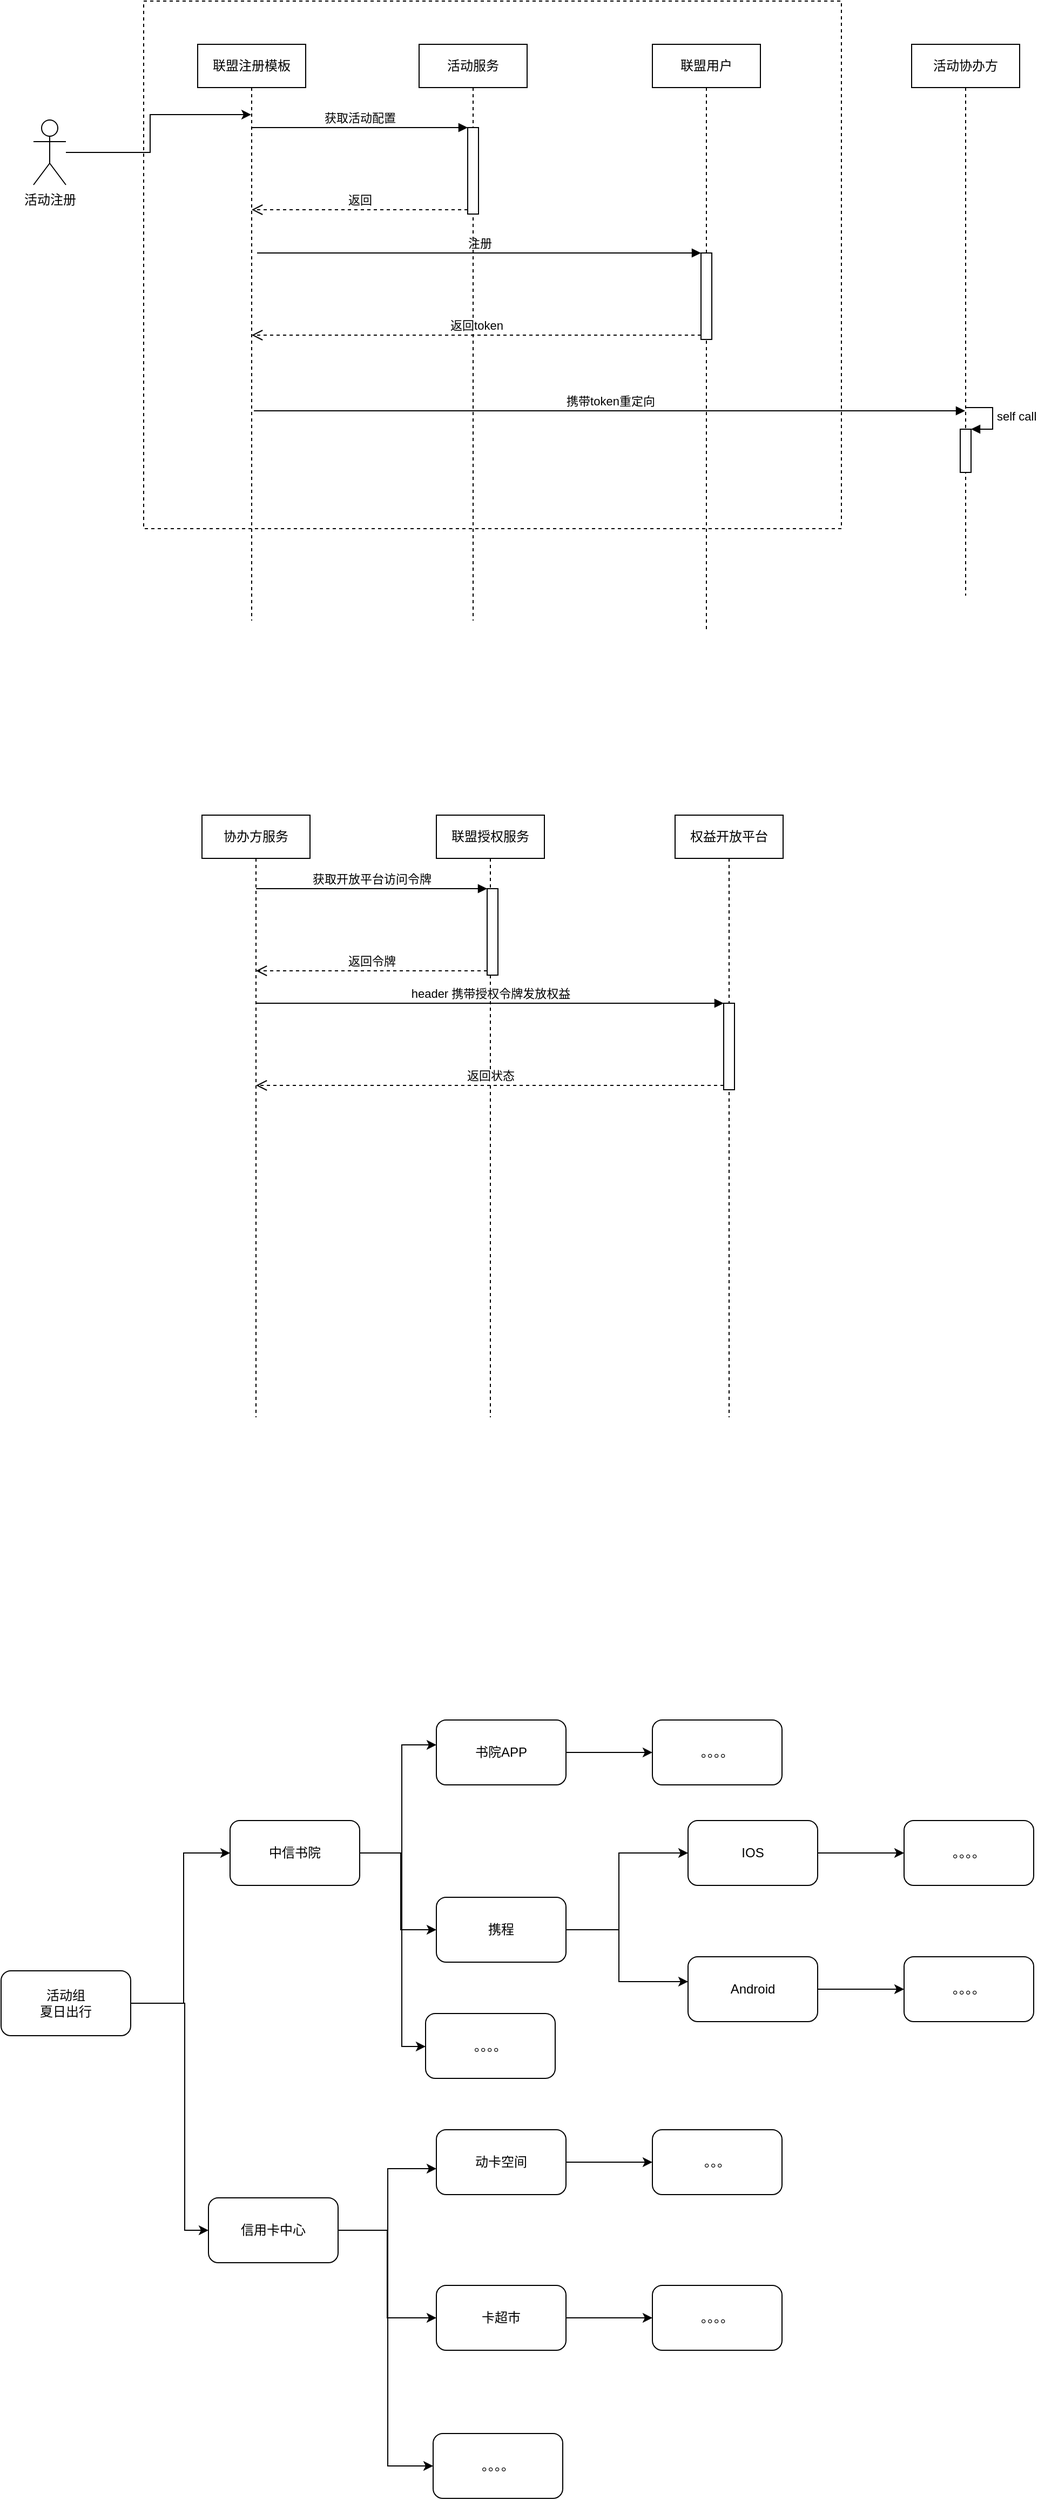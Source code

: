 <mxfile version="10.9.2" type="github"><diagram id="2-rsvBQcQOhhvl6Vn2-P" name="Page-1"><mxGraphModel dx="1798" dy="819" grid="0" gridSize="10" guides="1" tooltips="1" connect="1" arrows="1" fold="1" page="0" pageScale="1" pageWidth="827" pageHeight="1169" math="0" shadow="0"><root><mxCell id="0"/><mxCell id="1" parent="0"/><mxCell id="pWjGSrwQ8oWRbW3-3aaN-31" value="" style="rounded=0;whiteSpace=wrap;html=1;dashed=1;" parent="1" vertex="1"><mxGeometry x="-74" y="38" width="646" height="488" as="geometry"/></mxCell><mxCell id="pWjGSrwQ8oWRbW3-3aaN-5" style="edgeStyle=orthogonalEdgeStyle;rounded=0;orthogonalLoop=1;jettySize=auto;html=1;" parent="1" source="pWjGSrwQ8oWRbW3-3aaN-1" target="pWjGSrwQ8oWRbW3-3aaN-4" edge="1"><mxGeometry relative="1" as="geometry"><Array as="points"><mxPoint x="-68" y="178"/><mxPoint x="-68" y="143"/></Array></mxGeometry></mxCell><mxCell id="pWjGSrwQ8oWRbW3-3aaN-1" value="活动注册" style="shape=umlActor;verticalLabelPosition=bottom;labelBackgroundColor=#ffffff;verticalAlign=top;html=1;" parent="1" vertex="1"><mxGeometry x="-176" y="148" width="30" height="60" as="geometry"/></mxCell><mxCell id="pWjGSrwQ8oWRbW3-3aaN-2" value="联盟用户" style="shape=umlLifeline;perimeter=lifelinePerimeter;whiteSpace=wrap;html=1;container=1;collapsible=0;recursiveResize=0;outlineConnect=0;" parent="1" vertex="1"><mxGeometry x="397" y="78" width="100" height="544" as="geometry"/></mxCell><mxCell id="pWjGSrwQ8oWRbW3-3aaN-22" value="" style="html=1;points=[];perimeter=orthogonalPerimeter;" parent="pWjGSrwQ8oWRbW3-3aaN-2" vertex="1"><mxGeometry x="45" y="193" width="10" height="80" as="geometry"/></mxCell><mxCell id="pWjGSrwQ8oWRbW3-3aaN-23" value="注册" style="html=1;verticalAlign=bottom;endArrow=block;entryX=0;entryY=0;" parent="pWjGSrwQ8oWRbW3-3aaN-2" target="pWjGSrwQ8oWRbW3-3aaN-22" edge="1"><mxGeometry relative="1" as="geometry"><mxPoint x="-366" y="193" as="sourcePoint"/></mxGeometry></mxCell><mxCell id="pWjGSrwQ8oWRbW3-3aaN-3" value="活动服务" style="shape=umlLifeline;perimeter=lifelinePerimeter;whiteSpace=wrap;html=1;container=1;collapsible=0;recursiveResize=0;outlineConnect=0;" parent="1" vertex="1"><mxGeometry x="181" y="78" width="100" height="533" as="geometry"/></mxCell><mxCell id="pWjGSrwQ8oWRbW3-3aaN-16" value="" style="html=1;points=[];perimeter=orthogonalPerimeter;" parent="pWjGSrwQ8oWRbW3-3aaN-3" vertex="1"><mxGeometry x="45" y="77" width="10" height="80" as="geometry"/></mxCell><mxCell id="pWjGSrwQ8oWRbW3-3aaN-4" value="联盟注册模板" style="shape=umlLifeline;perimeter=lifelinePerimeter;whiteSpace=wrap;html=1;container=1;collapsible=0;recursiveResize=0;outlineConnect=0;" parent="1" vertex="1"><mxGeometry x="-24" y="78" width="100" height="533" as="geometry"/></mxCell><mxCell id="pWjGSrwQ8oWRbW3-3aaN-30" value="携带token重定向" style="html=1;verticalAlign=bottom;endArrow=block;" parent="pWjGSrwQ8oWRbW3-3aaN-4" target="pWjGSrwQ8oWRbW3-3aaN-6" edge="1"><mxGeometry width="80" relative="1" as="geometry"><mxPoint x="52" y="339" as="sourcePoint"/><mxPoint x="132" y="339" as="targetPoint"/></mxGeometry></mxCell><mxCell id="pWjGSrwQ8oWRbW3-3aaN-6" value="活动协办方" style="shape=umlLifeline;perimeter=lifelinePerimeter;whiteSpace=wrap;html=1;container=1;collapsible=0;recursiveResize=0;outlineConnect=0;" parent="1" vertex="1"><mxGeometry x="637" y="78" width="100" height="510" as="geometry"/></mxCell><mxCell id="pWjGSrwQ8oWRbW3-3aaN-28" value="" style="html=1;points=[];perimeter=orthogonalPerimeter;" parent="pWjGSrwQ8oWRbW3-3aaN-6" vertex="1"><mxGeometry x="45" y="356" width="10" height="40" as="geometry"/></mxCell><mxCell id="pWjGSrwQ8oWRbW3-3aaN-29" value="self call" style="edgeStyle=orthogonalEdgeStyle;html=1;align=left;spacingLeft=2;endArrow=block;rounded=0;entryX=1;entryY=0;" parent="pWjGSrwQ8oWRbW3-3aaN-6" target="pWjGSrwQ8oWRbW3-3aaN-28" edge="1"><mxGeometry relative="1" as="geometry"><mxPoint x="50" y="336" as="sourcePoint"/><Array as="points"><mxPoint x="75" y="336"/></Array></mxGeometry></mxCell><mxCell id="pWjGSrwQ8oWRbW3-3aaN-17" value="获取活动配置" style="html=1;verticalAlign=bottom;endArrow=block;entryX=0;entryY=0;" parent="1" source="pWjGSrwQ8oWRbW3-3aaN-4" target="pWjGSrwQ8oWRbW3-3aaN-16" edge="1"><mxGeometry relative="1" as="geometry"><mxPoint x="156" y="155" as="sourcePoint"/></mxGeometry></mxCell><mxCell id="pWjGSrwQ8oWRbW3-3aaN-18" value="返回" style="html=1;verticalAlign=bottom;endArrow=open;dashed=1;endSize=8;exitX=0;exitY=0.95;" parent="1" source="pWjGSrwQ8oWRbW3-3aaN-16" target="pWjGSrwQ8oWRbW3-3aaN-4" edge="1"><mxGeometry relative="1" as="geometry"><mxPoint x="156" y="231" as="targetPoint"/></mxGeometry></mxCell><mxCell id="pWjGSrwQ8oWRbW3-3aaN-24" value="返回token" style="html=1;verticalAlign=bottom;endArrow=open;dashed=1;endSize=8;exitX=0;exitY=0.95;" parent="1" source="pWjGSrwQ8oWRbW3-3aaN-22" target="pWjGSrwQ8oWRbW3-3aaN-4" edge="1"><mxGeometry relative="1" as="geometry"><mxPoint x="372" y="347" as="targetPoint"/></mxGeometry></mxCell><mxCell id="pWjGSrwQ8oWRbW3-3aaN-34" value="协办方服务" style="shape=umlLifeline;perimeter=lifelinePerimeter;whiteSpace=wrap;html=1;container=1;collapsible=0;recursiveResize=0;outlineConnect=0;" parent="1" vertex="1"><mxGeometry x="-20" y="791" width="100" height="557" as="geometry"/></mxCell><mxCell id="pWjGSrwQ8oWRbW3-3aaN-35" value="联盟授权服务" style="shape=umlLifeline;perimeter=lifelinePerimeter;whiteSpace=wrap;html=1;container=1;collapsible=0;recursiveResize=0;outlineConnect=0;" parent="1" vertex="1"><mxGeometry x="197" y="791" width="100" height="557" as="geometry"/></mxCell><mxCell id="pWjGSrwQ8oWRbW3-3aaN-38" value="" style="html=1;points=[];perimeter=orthogonalPerimeter;" parent="pWjGSrwQ8oWRbW3-3aaN-35" vertex="1"><mxGeometry x="47" y="68" width="10" height="80" as="geometry"/></mxCell><mxCell id="pWjGSrwQ8oWRbW3-3aaN-36" value="权益开放平台" style="shape=umlLifeline;perimeter=lifelinePerimeter;whiteSpace=wrap;html=1;container=1;collapsible=0;recursiveResize=0;outlineConnect=0;" parent="1" vertex="1"><mxGeometry x="418" y="791" width="100" height="557" as="geometry"/></mxCell><mxCell id="pWjGSrwQ8oWRbW3-3aaN-41" value="" style="html=1;points=[];perimeter=orthogonalPerimeter;" parent="pWjGSrwQ8oWRbW3-3aaN-36" vertex="1"><mxGeometry x="45" y="174" width="10" height="80" as="geometry"/></mxCell><mxCell id="pWjGSrwQ8oWRbW3-3aaN-39" value="获取开放平台访问令牌" style="html=1;verticalAlign=bottom;endArrow=block;entryX=0;entryY=0;" parent="1" source="pWjGSrwQ8oWRbW3-3aaN-34" target="pWjGSrwQ8oWRbW3-3aaN-38" edge="1"><mxGeometry relative="1" as="geometry"><mxPoint x="174" y="859" as="sourcePoint"/></mxGeometry></mxCell><mxCell id="pWjGSrwQ8oWRbW3-3aaN-40" value="返回令牌" style="html=1;verticalAlign=bottom;endArrow=open;dashed=1;endSize=8;exitX=0;exitY=0.95;" parent="1" source="pWjGSrwQ8oWRbW3-3aaN-38" target="pWjGSrwQ8oWRbW3-3aaN-34" edge="1"><mxGeometry relative="1" as="geometry"><mxPoint x="174" y="935" as="targetPoint"/></mxGeometry></mxCell><mxCell id="pWjGSrwQ8oWRbW3-3aaN-42" value="header 携带授权令牌发放权益" style="html=1;verticalAlign=bottom;endArrow=block;entryX=0;entryY=0;" parent="1" source="pWjGSrwQ8oWRbW3-3aaN-34" target="pWjGSrwQ8oWRbW3-3aaN-41" edge="1"><mxGeometry relative="1" as="geometry"><mxPoint x="393" y="965" as="sourcePoint"/></mxGeometry></mxCell><mxCell id="pWjGSrwQ8oWRbW3-3aaN-43" value="返回状态" style="html=1;verticalAlign=bottom;endArrow=open;dashed=1;endSize=8;exitX=0;exitY=0.95;" parent="1" source="pWjGSrwQ8oWRbW3-3aaN-41" target="pWjGSrwQ8oWRbW3-3aaN-34" edge="1"><mxGeometry relative="1" as="geometry"><mxPoint x="393" y="1041" as="targetPoint"/></mxGeometry></mxCell><mxCell id="GNIC2t9tz9HJ8jbTgxfY-4" value="" style="edgeStyle=orthogonalEdgeStyle;rounded=0;orthogonalLoop=1;jettySize=auto;html=1;" edge="1" parent="1" source="GNIC2t9tz9HJ8jbTgxfY-2" target="GNIC2t9tz9HJ8jbTgxfY-3"><mxGeometry relative="1" as="geometry"><Array as="points"><mxPoint x="-37" y="1890"/><mxPoint x="-37" y="1751"/></Array></mxGeometry></mxCell><mxCell id="GNIC2t9tz9HJ8jbTgxfY-6" value="" style="edgeStyle=orthogonalEdgeStyle;rounded=0;orthogonalLoop=1;jettySize=auto;html=1;" edge="1" parent="1" source="GNIC2t9tz9HJ8jbTgxfY-2" target="GNIC2t9tz9HJ8jbTgxfY-5"><mxGeometry relative="1" as="geometry"><Array as="points"><mxPoint x="-36" y="1890"/><mxPoint x="-36" y="2100"/></Array></mxGeometry></mxCell><mxCell id="GNIC2t9tz9HJ8jbTgxfY-2" value="活动组&lt;br&gt;夏日出行&lt;br&gt;" style="rounded=1;whiteSpace=wrap;html=1;" vertex="1" parent="1"><mxGeometry x="-206" y="1860" width="120" height="60" as="geometry"/></mxCell><mxCell id="GNIC2t9tz9HJ8jbTgxfY-8" value="" style="edgeStyle=orthogonalEdgeStyle;rounded=0;orthogonalLoop=1;jettySize=auto;html=1;" edge="1" parent="1" source="GNIC2t9tz9HJ8jbTgxfY-5" target="GNIC2t9tz9HJ8jbTgxfY-7"><mxGeometry relative="1" as="geometry"><Array as="points"><mxPoint x="152" y="2100"/><mxPoint x="152" y="2043"/></Array></mxGeometry></mxCell><mxCell id="GNIC2t9tz9HJ8jbTgxfY-10" style="edgeStyle=orthogonalEdgeStyle;rounded=0;orthogonalLoop=1;jettySize=auto;html=1;entryX=0;entryY=0.5;entryDx=0;entryDy=0;" edge="1" parent="1" source="GNIC2t9tz9HJ8jbTgxfY-5" target="GNIC2t9tz9HJ8jbTgxfY-9"><mxGeometry relative="1" as="geometry"/></mxCell><mxCell id="GNIC2t9tz9HJ8jbTgxfY-33" value="" style="edgeStyle=orthogonalEdgeStyle;rounded=0;orthogonalLoop=1;jettySize=auto;html=1;" edge="1" parent="1" source="GNIC2t9tz9HJ8jbTgxfY-5" target="GNIC2t9tz9HJ8jbTgxfY-32"><mxGeometry relative="1" as="geometry"><Array as="points"><mxPoint x="152" y="2100"/><mxPoint x="152" y="2318"/></Array></mxGeometry></mxCell><mxCell id="GNIC2t9tz9HJ8jbTgxfY-5" value="信用卡中心&lt;br&gt;" style="rounded=1;whiteSpace=wrap;html=1;" vertex="1" parent="1"><mxGeometry x="-14" y="2070" width="120" height="60" as="geometry"/></mxCell><mxCell id="GNIC2t9tz9HJ8jbTgxfY-32" value="。。。。&lt;br&gt;" style="rounded=1;whiteSpace=wrap;html=1;" vertex="1" parent="1"><mxGeometry x="194" y="2288" width="120" height="60" as="geometry"/></mxCell><mxCell id="GNIC2t9tz9HJ8jbTgxfY-27" value="" style="edgeStyle=orthogonalEdgeStyle;rounded=0;orthogonalLoop=1;jettySize=auto;html=1;" edge="1" parent="1" source="GNIC2t9tz9HJ8jbTgxfY-7" target="GNIC2t9tz9HJ8jbTgxfY-26"><mxGeometry relative="1" as="geometry"/></mxCell><mxCell id="GNIC2t9tz9HJ8jbTgxfY-7" value="动卡空间&lt;br&gt;" style="rounded=1;whiteSpace=wrap;html=1;" vertex="1" parent="1"><mxGeometry x="197" y="2007" width="120" height="60" as="geometry"/></mxCell><mxCell id="GNIC2t9tz9HJ8jbTgxfY-26" value="。。。&lt;br&gt;" style="rounded=1;whiteSpace=wrap;html=1;" vertex="1" parent="1"><mxGeometry x="397" y="2007" width="120" height="60" as="geometry"/></mxCell><mxCell id="GNIC2t9tz9HJ8jbTgxfY-13" value="" style="edgeStyle=orthogonalEdgeStyle;rounded=0;orthogonalLoop=1;jettySize=auto;html=1;" edge="1" parent="1" source="GNIC2t9tz9HJ8jbTgxfY-3" target="GNIC2t9tz9HJ8jbTgxfY-12"><mxGeometry relative="1" as="geometry"><Array as="points"><mxPoint x="165" y="1751"/><mxPoint x="165" y="1651"/></Array></mxGeometry></mxCell><mxCell id="GNIC2t9tz9HJ8jbTgxfY-15" style="edgeStyle=orthogonalEdgeStyle;rounded=0;orthogonalLoop=1;jettySize=auto;html=1;" edge="1" parent="1" source="GNIC2t9tz9HJ8jbTgxfY-3" target="GNIC2t9tz9HJ8jbTgxfY-14"><mxGeometry relative="1" as="geometry"><Array as="points"><mxPoint x="164" y="1751"/><mxPoint x="164" y="1822"/></Array></mxGeometry></mxCell><mxCell id="GNIC2t9tz9HJ8jbTgxfY-31" value="" style="edgeStyle=orthogonalEdgeStyle;rounded=0;orthogonalLoop=1;jettySize=auto;html=1;" edge="1" parent="1" source="GNIC2t9tz9HJ8jbTgxfY-3" target="GNIC2t9tz9HJ8jbTgxfY-30"><mxGeometry relative="1" as="geometry"><Array as="points"><mxPoint x="165" y="1751"/><mxPoint x="165" y="1930"/></Array></mxGeometry></mxCell><mxCell id="GNIC2t9tz9HJ8jbTgxfY-3" value="中信书院" style="rounded=1;whiteSpace=wrap;html=1;" vertex="1" parent="1"><mxGeometry x="6" y="1721" width="120" height="60" as="geometry"/></mxCell><mxCell id="GNIC2t9tz9HJ8jbTgxfY-30" value="。。。。" style="rounded=1;whiteSpace=wrap;html=1;" vertex="1" parent="1"><mxGeometry x="187" y="1899.5" width="120" height="60" as="geometry"/></mxCell><mxCell id="GNIC2t9tz9HJ8jbTgxfY-21" value="" style="edgeStyle=orthogonalEdgeStyle;rounded=0;orthogonalLoop=1;jettySize=auto;html=1;" edge="1" parent="1" source="GNIC2t9tz9HJ8jbTgxfY-12" target="GNIC2t9tz9HJ8jbTgxfY-20"><mxGeometry relative="1" as="geometry"/></mxCell><mxCell id="GNIC2t9tz9HJ8jbTgxfY-12" value="书院APP" style="rounded=1;whiteSpace=wrap;html=1;" vertex="1" parent="1"><mxGeometry x="197" y="1628" width="120" height="60" as="geometry"/></mxCell><mxCell id="GNIC2t9tz9HJ8jbTgxfY-20" value="。。。。" style="rounded=1;whiteSpace=wrap;html=1;" vertex="1" parent="1"><mxGeometry x="397" y="1628" width="120" height="60" as="geometry"/></mxCell><mxCell id="GNIC2t9tz9HJ8jbTgxfY-29" value="" style="edgeStyle=orthogonalEdgeStyle;rounded=0;orthogonalLoop=1;jettySize=auto;html=1;" edge="1" parent="1" source="GNIC2t9tz9HJ8jbTgxfY-9" target="GNIC2t9tz9HJ8jbTgxfY-28"><mxGeometry relative="1" as="geometry"/></mxCell><mxCell id="GNIC2t9tz9HJ8jbTgxfY-9" value="卡超市&lt;br&gt;" style="rounded=1;whiteSpace=wrap;html=1;" vertex="1" parent="1"><mxGeometry x="197" y="2151" width="120" height="60" as="geometry"/></mxCell><mxCell id="GNIC2t9tz9HJ8jbTgxfY-28" value="。。。。&lt;br&gt;" style="rounded=1;whiteSpace=wrap;html=1;" vertex="1" parent="1"><mxGeometry x="397" y="2151" width="120" height="60" as="geometry"/></mxCell><mxCell id="GNIC2t9tz9HJ8jbTgxfY-17" value="" style="edgeStyle=orthogonalEdgeStyle;rounded=0;orthogonalLoop=1;jettySize=auto;html=1;" edge="1" parent="1" source="GNIC2t9tz9HJ8jbTgxfY-14" target="GNIC2t9tz9HJ8jbTgxfY-16"><mxGeometry relative="1" as="geometry"><Array as="points"><mxPoint x="366" y="1822"/><mxPoint x="366" y="1751"/></Array></mxGeometry></mxCell><mxCell id="GNIC2t9tz9HJ8jbTgxfY-19" value="" style="edgeStyle=orthogonalEdgeStyle;rounded=0;orthogonalLoop=1;jettySize=auto;html=1;" edge="1" parent="1" source="GNIC2t9tz9HJ8jbTgxfY-14" target="GNIC2t9tz9HJ8jbTgxfY-18"><mxGeometry relative="1" as="geometry"><Array as="points"><mxPoint x="366" y="1822"/><mxPoint x="366" y="1870"/></Array></mxGeometry></mxCell><mxCell id="GNIC2t9tz9HJ8jbTgxfY-14" value="携程" style="rounded=1;whiteSpace=wrap;html=1;" vertex="1" parent="1"><mxGeometry x="197" y="1792" width="120" height="60" as="geometry"/></mxCell><mxCell id="GNIC2t9tz9HJ8jbTgxfY-25" value="" style="edgeStyle=orthogonalEdgeStyle;rounded=0;orthogonalLoop=1;jettySize=auto;html=1;" edge="1" parent="1" source="GNIC2t9tz9HJ8jbTgxfY-18" target="GNIC2t9tz9HJ8jbTgxfY-24"><mxGeometry relative="1" as="geometry"/></mxCell><mxCell id="GNIC2t9tz9HJ8jbTgxfY-18" value="Android" style="rounded=1;whiteSpace=wrap;html=1;" vertex="1" parent="1"><mxGeometry x="430" y="1847" width="120" height="60" as="geometry"/></mxCell><mxCell id="GNIC2t9tz9HJ8jbTgxfY-24" value="。。。。" style="rounded=1;whiteSpace=wrap;html=1;" vertex="1" parent="1"><mxGeometry x="630" y="1847" width="120" height="60" as="geometry"/></mxCell><mxCell id="GNIC2t9tz9HJ8jbTgxfY-23" value="" style="edgeStyle=orthogonalEdgeStyle;rounded=0;orthogonalLoop=1;jettySize=auto;html=1;" edge="1" parent="1" source="GNIC2t9tz9HJ8jbTgxfY-16" target="GNIC2t9tz9HJ8jbTgxfY-22"><mxGeometry relative="1" as="geometry"/></mxCell><mxCell id="GNIC2t9tz9HJ8jbTgxfY-16" value="IOS" style="rounded=1;whiteSpace=wrap;html=1;" vertex="1" parent="1"><mxGeometry x="430" y="1721" width="120" height="60" as="geometry"/></mxCell><mxCell id="GNIC2t9tz9HJ8jbTgxfY-22" value="。。。。" style="rounded=1;whiteSpace=wrap;html=1;" vertex="1" parent="1"><mxGeometry x="630" y="1721" width="120" height="60" as="geometry"/></mxCell></root></mxGraphModel></diagram></mxfile>